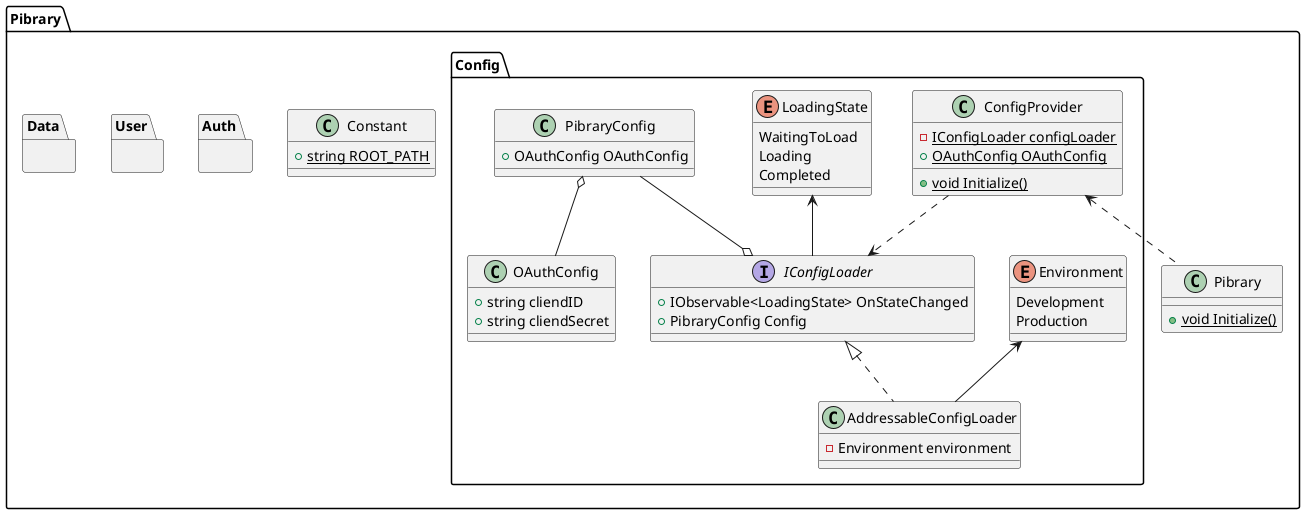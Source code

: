 @startuml Pibrary
namespace Pibrary {
    class Constant {
        {static} + string ROOT_PATH
    }

    class Pibrary {
        {static} + void Initialize()
    }
}

namespace Pibrary.Config {
    enum Environment
    {
        Development
        Production
    }

    enum LoadingState {
        WaitingToLoad
        Loading
        Completed
    }

    interface IConfigLoader {
        + IObservable<LoadingState> OnStateChanged
        + PibraryConfig Config
    }

    class AddressableConfigLoader implements IConfigLoader {
        - Environment environment
    }

    class ConfigProvider {
        {static} - IConfigLoader configLoader
        {static} + OAuthConfig OAuthConfig
        {static} + void Initialize()
    }

    class PibraryConfig {
        + OAuthConfig OAuthConfig
    }

    class OAuthConfig {
        + string cliendID
        + string cliendSecret
    }

    PibraryConfig --o IConfigLoader
    ConfigProvider ..> IConfigLoader
    PibraryConfig o-- OAuthConfig
    LoadingState <-- IConfigLoader
    Environment <-- AddressableConfigLoader
}

namespace Pibrary.Auth {

}

namespace Pibrary.User {

}

namespace Pibrary.Data {

}

Pibrary.Config.ConfigProvider <.. Pibrary.Pibrary
@enduml